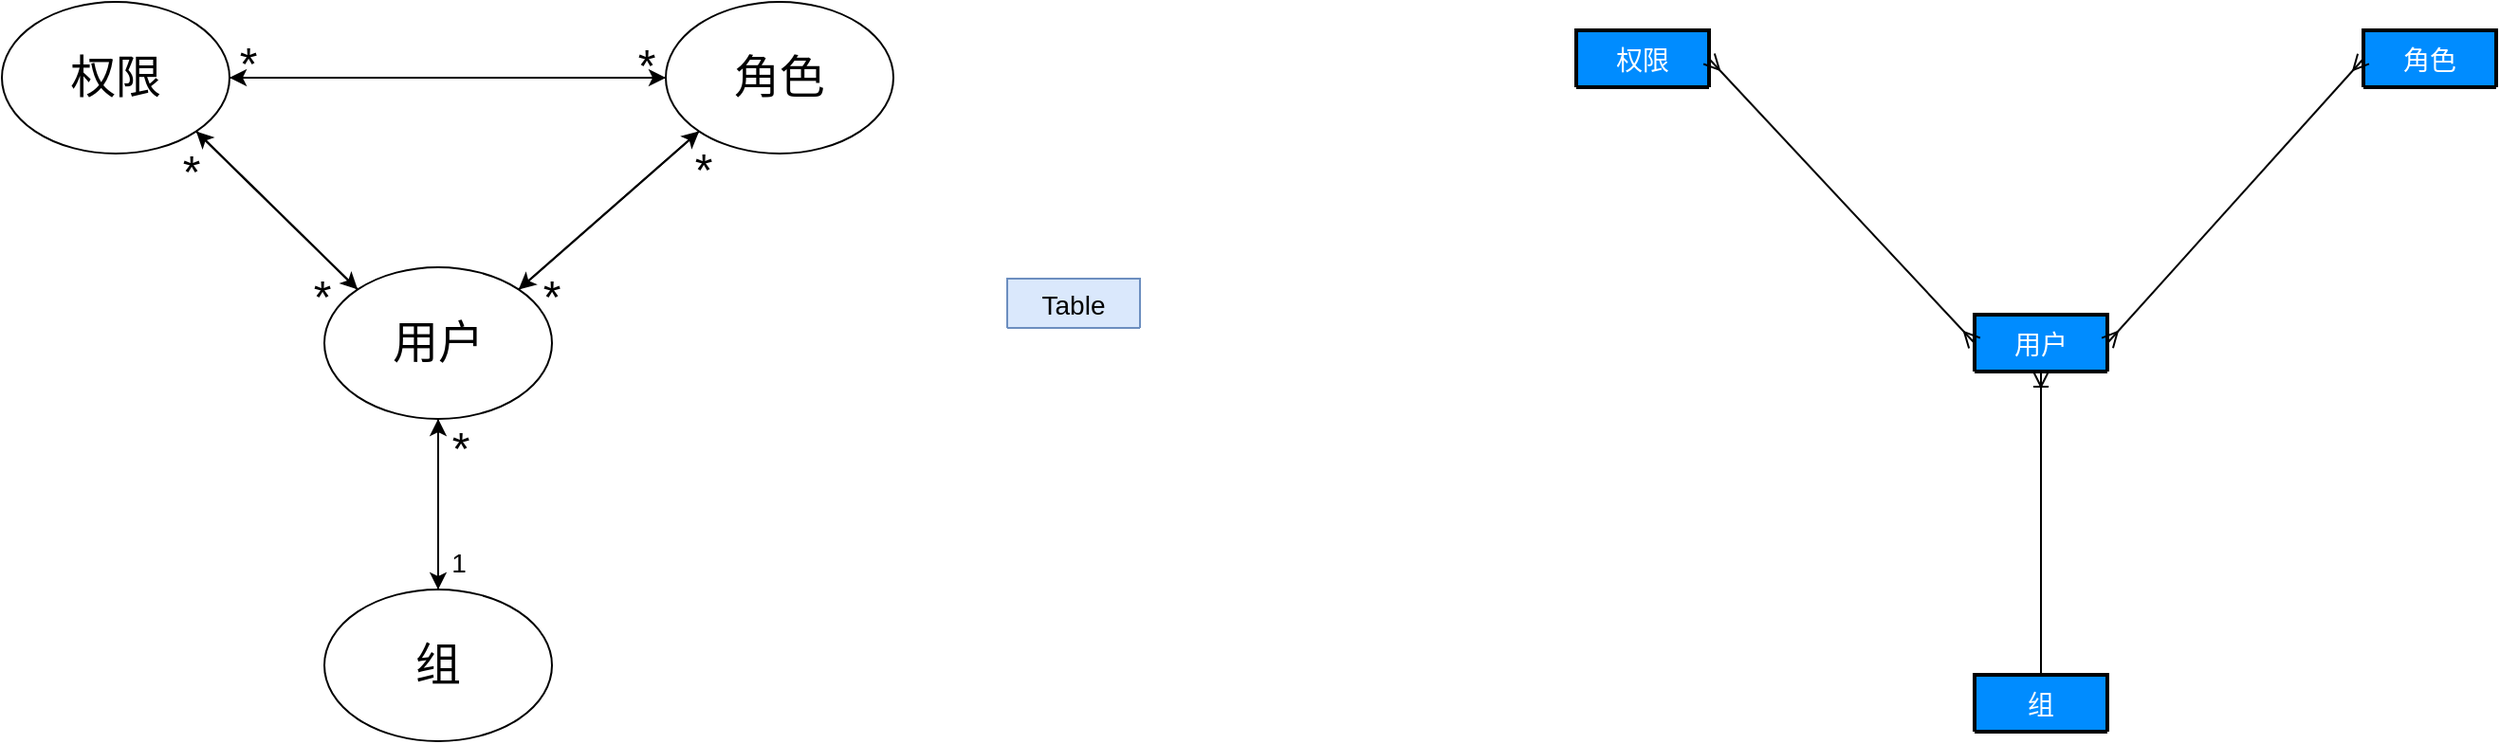 <mxfile pages="1" version="11.2.5" type="github"><diagram id="ShgSd0h_c0e8bez5AuMd" name="第 1 页"><mxGraphModel dx="1388" dy="1138" grid="1" gridSize="10" guides="1" tooltips="1" connect="1" arrows="1" fold="1" page="1" pageScale="1" pageWidth="1654" pageHeight="2336" math="0" shadow="0"><root><mxCell id="0"/><mxCell id="1" parent="0"/><mxCell id="p9W-oRDzGupdlDEbVHTO-9" value="用户" style="swimlane;childLayout=stackLayout;horizontal=1;startSize=30;horizontalStack=0;fillColor=#008cff;fontColor=#FFFFFF;rounded=1;fontSize=14;fontStyle=0;strokeWidth=2;resizeParent=0;resizeLast=1;shadow=0;dashed=0;align=center;" parent="1" vertex="1" collapsed="1"><mxGeometry x="1090" y="400" width="70" height="30" as="geometry"><mxRectangle x="1090" y="400" width="160" height="120" as="alternateBounds"/></mxGeometry></mxCell><mxCell id="p9W-oRDzGupdlDEbVHTO-11" value="角色" style="swimlane;childLayout=stackLayout;horizontal=1;startSize=30;horizontalStack=0;fillColor=#008cff;fontColor=#FFFFFF;rounded=1;fontSize=14;fontStyle=0;strokeWidth=2;resizeParent=0;resizeLast=1;shadow=0;dashed=0;align=center;" parent="1" vertex="1" collapsed="1"><mxGeometry x="1295" y="250" width="70" height="30" as="geometry"><mxRectangle x="320" y="270" width="160" height="120" as="alternateBounds"/></mxGeometry></mxCell><mxCell id="p9W-oRDzGupdlDEbVHTO-12" value="权限" style="swimlane;childLayout=stackLayout;horizontal=1;startSize=30;horizontalStack=0;fillColor=#008cff;fontColor=#FFFFFF;rounded=1;fontSize=14;fontStyle=0;strokeWidth=2;resizeParent=0;resizeLast=1;shadow=0;dashed=0;align=center;" parent="1" vertex="1" collapsed="1"><mxGeometry x="880" y="250" width="70" height="30" as="geometry"><mxRectangle x="150" y="160" width="160" height="120" as="alternateBounds"/></mxGeometry></mxCell><mxCell id="p9W-oRDzGupdlDEbVHTO-13" value="组" style="swimlane;childLayout=stackLayout;horizontal=1;startSize=30;horizontalStack=0;fillColor=#008cff;fontColor=#FFFFFF;rounded=1;fontSize=14;fontStyle=0;strokeWidth=2;resizeParent=0;resizeLast=1;shadow=0;dashed=0;align=center;" parent="1" vertex="1" collapsed="1"><mxGeometry x="1090" y="590" width="70" height="30" as="geometry"><mxRectangle x="320" y="270" width="160" height="120" as="alternateBounds"/></mxGeometry></mxCell><mxCell id="p9W-oRDzGupdlDEbVHTO-22" value="" style="fontSize=12;html=1;endArrow=ERmany;startArrow=ERmany;exitX=1;exitY=0.5;exitDx=0;exitDy=0;entryX=0;entryY=0.5;entryDx=0;entryDy=0;" parent="1" source="p9W-oRDzGupdlDEbVHTO-12" target="p9W-oRDzGupdlDEbVHTO-9" edge="1"><mxGeometry width="100" height="100" relative="1" as="geometry"><mxPoint x="870" y="400" as="sourcePoint"/><mxPoint x="1050" y="720" as="targetPoint"/></mxGeometry></mxCell><mxCell id="p9W-oRDzGupdlDEbVHTO-23" value="" style="fontSize=12;html=1;endArrow=ERmany;startArrow=ERmany;entryX=0;entryY=0.5;entryDx=0;entryDy=0;exitX=1;exitY=0.5;exitDx=0;exitDy=0;" parent="1" source="p9W-oRDzGupdlDEbVHTO-9" target="p9W-oRDzGupdlDEbVHTO-11" edge="1"><mxGeometry width="100" height="100" relative="1" as="geometry"><mxPoint x="880" y="750" as="sourcePoint"/><mxPoint x="980" y="650" as="targetPoint"/></mxGeometry></mxCell><mxCell id="p9W-oRDzGupdlDEbVHTO-25" value="" style="edgeStyle=orthogonalEdgeStyle;fontSize=12;html=1;endArrow=ERoneToMany;entryX=0.5;entryY=1;entryDx=0;entryDy=0;exitX=0.5;exitY=0;exitDx=0;exitDy=0;" parent="1" source="p9W-oRDzGupdlDEbVHTO-13" target="p9W-oRDzGupdlDEbVHTO-9" edge="1"><mxGeometry width="100" height="100" relative="1" as="geometry"><mxPoint x="880" y="740" as="sourcePoint"/><mxPoint x="1020" y="450" as="targetPoint"/></mxGeometry></mxCell><mxCell id="p9W-oRDzGupdlDEbVHTO-34" style="edgeStyle=none;rounded=0;orthogonalLoop=1;jettySize=auto;html=1;exitX=0;exitY=0;exitDx=0;exitDy=0;entryX=1;entryY=1;entryDx=0;entryDy=0;" parent="1" source="p9W-oRDzGupdlDEbVHTO-26" target="p9W-oRDzGupdlDEbVHTO-32" edge="1"><mxGeometry relative="1" as="geometry"/></mxCell><mxCell id="p9W-oRDzGupdlDEbVHTO-36" style="edgeStyle=none;rounded=0;orthogonalLoop=1;jettySize=auto;html=1;exitX=1;exitY=0;exitDx=0;exitDy=0;entryX=0;entryY=1;entryDx=0;entryDy=0;" parent="1" source="p9W-oRDzGupdlDEbVHTO-26" target="p9W-oRDzGupdlDEbVHTO-31" edge="1"><mxGeometry relative="1" as="geometry"/></mxCell><mxCell id="p9W-oRDzGupdlDEbVHTO-41" style="edgeStyle=none;rounded=0;orthogonalLoop=1;jettySize=auto;html=1;exitX=0.5;exitY=1;exitDx=0;exitDy=0;entryX=0.5;entryY=0;entryDx=0;entryDy=0;" parent="1" source="p9W-oRDzGupdlDEbVHTO-26" target="p9W-oRDzGupdlDEbVHTO-30" edge="1"><mxGeometry relative="1" as="geometry"/></mxCell><mxCell id="p9W-oRDzGupdlDEbVHTO-26" value="&lt;font style=&quot;font-size: 24px&quot;&gt;用户&lt;/font&gt;" style="ellipse;whiteSpace=wrap;html=1;" parent="1" vertex="1"><mxGeometry x="220" y="375" width="120" height="80" as="geometry"/></mxCell><mxCell id="p9W-oRDzGupdlDEbVHTO-42" style="edgeStyle=none;rounded=0;orthogonalLoop=1;jettySize=auto;html=1;exitX=0.5;exitY=0;exitDx=0;exitDy=0;entryX=0.5;entryY=1;entryDx=0;entryDy=0;" parent="1" source="p9W-oRDzGupdlDEbVHTO-30" target="p9W-oRDzGupdlDEbVHTO-26" edge="1"><mxGeometry relative="1" as="geometry"/></mxCell><mxCell id="p9W-oRDzGupdlDEbVHTO-30" value="&lt;font style=&quot;font-size: 24px&quot;&gt;组&lt;/font&gt;" style="ellipse;whiteSpace=wrap;html=1;" parent="1" vertex="1"><mxGeometry x="220" y="545" width="120" height="80" as="geometry"/></mxCell><mxCell id="p9W-oRDzGupdlDEbVHTO-37" style="edgeStyle=none;rounded=0;orthogonalLoop=1;jettySize=auto;html=1;exitX=0;exitY=1;exitDx=0;exitDy=0;entryX=1;entryY=0;entryDx=0;entryDy=0;" parent="1" source="p9W-oRDzGupdlDEbVHTO-31" target="p9W-oRDzGupdlDEbVHTO-26" edge="1"><mxGeometry relative="1" as="geometry"/></mxCell><mxCell id="p9W-oRDzGupdlDEbVHTO-46" style="edgeStyle=none;rounded=0;orthogonalLoop=1;jettySize=auto;html=1;exitX=0;exitY=0.5;exitDx=0;exitDy=0;entryX=1;entryY=0.5;entryDx=0;entryDy=0;" parent="1" source="p9W-oRDzGupdlDEbVHTO-31" target="p9W-oRDzGupdlDEbVHTO-32" edge="1"><mxGeometry relative="1" as="geometry"/></mxCell><mxCell id="p9W-oRDzGupdlDEbVHTO-31" value="&lt;font style=&quot;font-size: 24px&quot;&gt;角色&lt;/font&gt;" style="ellipse;whiteSpace=wrap;html=1;" parent="1" vertex="1"><mxGeometry x="400" y="235" width="120" height="80" as="geometry"/></mxCell><mxCell id="p9W-oRDzGupdlDEbVHTO-33" style="edgeStyle=none;rounded=0;orthogonalLoop=1;jettySize=auto;html=1;exitX=1;exitY=1;exitDx=0;exitDy=0;entryX=0;entryY=0;entryDx=0;entryDy=0;" parent="1" source="p9W-oRDzGupdlDEbVHTO-32" target="p9W-oRDzGupdlDEbVHTO-26" edge="1"><mxGeometry relative="1" as="geometry"/></mxCell><mxCell id="p9W-oRDzGupdlDEbVHTO-45" style="edgeStyle=none;rounded=0;orthogonalLoop=1;jettySize=auto;html=1;entryX=0;entryY=0.5;entryDx=0;entryDy=0;" parent="1" source="p9W-oRDzGupdlDEbVHTO-32" target="p9W-oRDzGupdlDEbVHTO-31" edge="1"><mxGeometry relative="1" as="geometry"/></mxCell><mxCell id="p9W-oRDzGupdlDEbVHTO-32" value="&lt;font style=&quot;font-size: 24px&quot;&gt;权限&lt;/font&gt;" style="ellipse;whiteSpace=wrap;html=1;" parent="1" vertex="1"><mxGeometry x="50" y="235" width="120" height="80" as="geometry"/></mxCell><mxCell id="p9W-oRDzGupdlDEbVHTO-35" value="&lt;font style=&quot;font-size: 24px&quot;&gt;*&lt;/font&gt;" style="text;html=1;strokeColor=none;fillColor=none;align=center;verticalAlign=middle;whiteSpace=wrap;rounded=0;" parent="1" vertex="1"><mxGeometry x="130" y="315" width="40" height="20" as="geometry"/></mxCell><mxCell id="p9W-oRDzGupdlDEbVHTO-38" value="&lt;font style=&quot;font-size: 24px&quot;&gt;*&lt;/font&gt;" style="text;html=1;strokeColor=none;fillColor=none;align=center;verticalAlign=middle;whiteSpace=wrap;rounded=0;" parent="1" vertex="1"><mxGeometry x="199" y="381" width="40" height="20" as="geometry"/></mxCell><mxCell id="p9W-oRDzGupdlDEbVHTO-39" value="&lt;font style=&quot;font-size: 24px&quot;&gt;*&lt;/font&gt;" style="text;html=1;strokeColor=none;fillColor=none;align=center;verticalAlign=middle;whiteSpace=wrap;rounded=0;" parent="1" vertex="1"><mxGeometry x="400" y="314" width="40" height="20" as="geometry"/></mxCell><mxCell id="p9W-oRDzGupdlDEbVHTO-40" value="&lt;font style=&quot;font-size: 24px&quot;&gt;*&lt;/font&gt;" style="text;html=1;strokeColor=none;fillColor=none;align=center;verticalAlign=middle;whiteSpace=wrap;rounded=0;" parent="1" vertex="1"><mxGeometry x="320" y="381" width="40" height="20" as="geometry"/></mxCell><mxCell id="p9W-oRDzGupdlDEbVHTO-43" value="&lt;font style=&quot;font-size: 24px&quot;&gt;*&lt;/font&gt;" style="text;html=1;strokeColor=none;fillColor=none;align=center;verticalAlign=middle;whiteSpace=wrap;rounded=0;" parent="1" vertex="1"><mxGeometry x="272" y="461" width="40" height="20" as="geometry"/></mxCell><mxCell id="p9W-oRDzGupdlDEbVHTO-44" value="&lt;font style=&quot;font-size: 14px&quot;&gt;1&lt;/font&gt;" style="text;html=1;strokeColor=none;fillColor=none;align=center;verticalAlign=middle;whiteSpace=wrap;rounded=0;" parent="1" vertex="1"><mxGeometry x="272" y="521" width="38" height="20" as="geometry"/></mxCell><mxCell id="p9W-oRDzGupdlDEbVHTO-47" value="&lt;font style=&quot;font-size: 24px&quot;&gt;*&lt;/font&gt;" style="text;html=1;strokeColor=none;fillColor=none;align=center;verticalAlign=middle;whiteSpace=wrap;rounded=0;" parent="1" vertex="1"><mxGeometry x="160" y="258" width="40" height="20" as="geometry"/></mxCell><mxCell id="p9W-oRDzGupdlDEbVHTO-50" value="&lt;font style=&quot;font-size: 24px&quot;&gt;*&lt;/font&gt;" style="text;html=1;strokeColor=none;fillColor=none;align=center;verticalAlign=middle;whiteSpace=wrap;rounded=0;" parent="1" vertex="1"><mxGeometry x="370" y="259" width="40" height="20" as="geometry"/></mxCell><mxCell id="xwQmwALtmVTblda4ovLy-1" value="Table" style="swimlane;fontStyle=0;childLayout=stackLayout;horizontal=1;startSize=26;horizontalStack=0;resizeParent=1;resizeParentMax=0;resizeLast=0;collapsible=1;marginBottom=0;swimlaneFillColor=#ffffff;align=center;fontSize=14;fillColor=#dae8fc;strokeColor=#6c8ebf;" vertex="1" collapsed="1" parent="1"><mxGeometry x="580" y="381" width="70" height="26" as="geometry"><mxRectangle x="580" y="381" width="160" height="78" as="alternateBounds"/></mxGeometry></mxCell><mxCell id="xwQmwALtmVTblda4ovLy-2" value="Row 1" style="text;strokeColor=none;fillColor=none;spacingLeft=4;spacingRight=4;overflow=hidden;rotatable=0;points=[[0,0.5],[1,0.5]];portConstraint=eastwest;fontSize=12;" vertex="1" parent="xwQmwALtmVTblda4ovLy-1"><mxGeometry y="26" width="70" height="26" as="geometry"/></mxCell><mxCell id="xwQmwALtmVTblda4ovLy-4" value="Row 3" style="text;strokeColor=none;fillColor=none;spacingLeft=4;spacingRight=4;overflow=hidden;rotatable=0;points=[[0,0.5],[1,0.5]];portConstraint=eastwest;fontSize=12;" vertex="1" parent="xwQmwALtmVTblda4ovLy-1"><mxGeometry y="52" width="70" height="26" as="geometry"/></mxCell></root></mxGraphModel></diagram></mxfile>